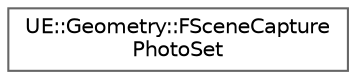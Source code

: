 digraph "Graphical Class Hierarchy"
{
 // INTERACTIVE_SVG=YES
 // LATEX_PDF_SIZE
  bgcolor="transparent";
  edge [fontname=Helvetica,fontsize=10,labelfontname=Helvetica,labelfontsize=10];
  node [fontname=Helvetica,fontsize=10,shape=box,height=0.2,width=0.4];
  rankdir="LR";
  Node0 [id="Node000000",label="UE::Geometry::FSceneCapture\lPhotoSet",height=0.2,width=0.4,color="grey40", fillcolor="white", style="filled",URL="$dd/d6e/classUE_1_1Geometry_1_1FSceneCapturePhotoSet.html",tooltip="FSceneCapturePhotoSet creates a set of render captures for a given World and set of Actors,..."];
}
